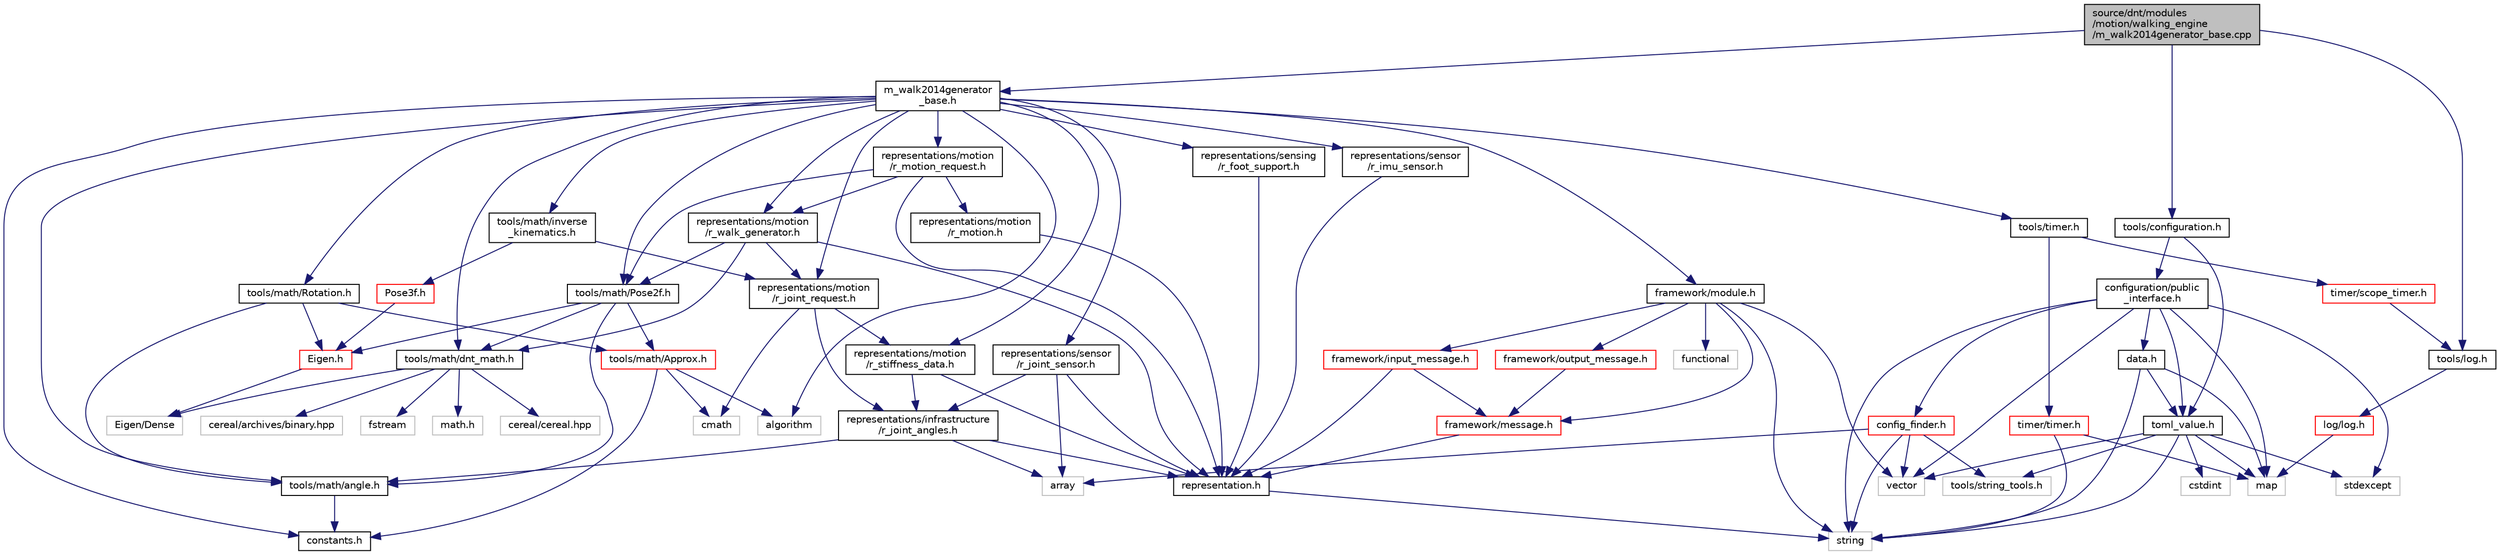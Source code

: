 digraph "source/dnt/modules/motion/walking_engine/m_walk2014generator_base.cpp"
{
  edge [fontname="Helvetica",fontsize="10",labelfontname="Helvetica",labelfontsize="10"];
  node [fontname="Helvetica",fontsize="10",shape=record];
  Node0 [label="source/dnt/modules\l/motion/walking_engine\l/m_walk2014generator_base.cpp",height=0.2,width=0.4,color="black", fillcolor="grey75", style="filled", fontcolor="black"];
  Node0 -> Node1 [color="midnightblue",fontsize="10",style="solid",fontname="Helvetica"];
  Node1 [label="m_walk2014generator\l_base.h",height=0.2,width=0.4,color="black", fillcolor="white", style="filled",URL="$m__walk2014generator__base_8h.html"];
  Node1 -> Node2 [color="midnightblue",fontsize="10",style="solid",fontname="Helvetica"];
  Node2 [label="algorithm",height=0.2,width=0.4,color="grey75", fillcolor="white", style="filled"];
  Node1 -> Node3 [color="midnightblue",fontsize="10",style="solid",fontname="Helvetica"];
  Node3 [label="framework/module.h",height=0.2,width=0.4,color="black", fillcolor="white", style="filled",URL="$module_8h.html"];
  Node3 -> Node4 [color="midnightblue",fontsize="10",style="solid",fontname="Helvetica"];
  Node4 [label="string",height=0.2,width=0.4,color="grey75", fillcolor="white", style="filled"];
  Node3 -> Node5 [color="midnightblue",fontsize="10",style="solid",fontname="Helvetica"];
  Node5 [label="vector",height=0.2,width=0.4,color="grey75", fillcolor="white", style="filled"];
  Node3 -> Node6 [color="midnightblue",fontsize="10",style="solid",fontname="Helvetica"];
  Node6 [label="functional",height=0.2,width=0.4,color="grey75", fillcolor="white", style="filled"];
  Node3 -> Node7 [color="midnightblue",fontsize="10",style="solid",fontname="Helvetica"];
  Node7 [label="framework/message.h",height=0.2,width=0.4,color="red", fillcolor="white", style="filled",URL="$message_8h.html"];
  Node7 -> Node10 [color="midnightblue",fontsize="10",style="solid",fontname="Helvetica"];
  Node10 [label="representation.h",height=0.2,width=0.4,color="black", fillcolor="white", style="filled",URL="$representation_8h.html"];
  Node10 -> Node4 [color="midnightblue",fontsize="10",style="solid",fontname="Helvetica"];
  Node3 -> Node11 [color="midnightblue",fontsize="10",style="solid",fontname="Helvetica"];
  Node11 [label="framework/input_message.h",height=0.2,width=0.4,color="red", fillcolor="white", style="filled",URL="$input__message_8h.html"];
  Node11 -> Node7 [color="midnightblue",fontsize="10",style="solid",fontname="Helvetica"];
  Node11 -> Node10 [color="midnightblue",fontsize="10",style="solid",fontname="Helvetica"];
  Node3 -> Node17 [color="midnightblue",fontsize="10",style="solid",fontname="Helvetica"];
  Node17 [label="framework/output_message.h",height=0.2,width=0.4,color="red", fillcolor="white", style="filled",URL="$output__message_8h.html"];
  Node17 -> Node7 [color="midnightblue",fontsize="10",style="solid",fontname="Helvetica"];
  Node1 -> Node25 [color="midnightblue",fontsize="10",style="solid",fontname="Helvetica"];
  Node25 [label="representations/sensing\l/r_foot_support.h",height=0.2,width=0.4,color="black", fillcolor="white", style="filled",URL="$r__foot__support_8h.html"];
  Node25 -> Node10 [color="midnightblue",fontsize="10",style="solid",fontname="Helvetica"];
  Node1 -> Node26 [color="midnightblue",fontsize="10",style="solid",fontname="Helvetica"];
  Node26 [label="representations/motion\l/r_joint_request.h",height=0.2,width=0.4,color="black", fillcolor="white", style="filled",URL="$r__joint__request_8h.html",tooltip="Taken from NaoDevils codebase. "];
  Node26 -> Node27 [color="midnightblue",fontsize="10",style="solid",fontname="Helvetica"];
  Node27 [label="representations/infrastructure\l/r_joint_angles.h",height=0.2,width=0.4,color="black", fillcolor="white", style="filled",URL="$r__joint__angles_8h.html",tooltip="Inspired by the NaoDevils codebase. "];
  Node27 -> Node10 [color="midnightblue",fontsize="10",style="solid",fontname="Helvetica"];
  Node27 -> Node28 [color="midnightblue",fontsize="10",style="solid",fontname="Helvetica"];
  Node28 [label="tools/math/angle.h",height=0.2,width=0.4,color="black", fillcolor="white", style="filled",URL="$angle_8h.html"];
  Node28 -> Node29 [color="midnightblue",fontsize="10",style="solid",fontname="Helvetica"];
  Node29 [label="constants.h",height=0.2,width=0.4,color="black", fillcolor="white", style="filled",URL="$constants_8h.html"];
  Node27 -> Node30 [color="midnightblue",fontsize="10",style="solid",fontname="Helvetica"];
  Node30 [label="array",height=0.2,width=0.4,color="grey75", fillcolor="white", style="filled"];
  Node26 -> Node31 [color="midnightblue",fontsize="10",style="solid",fontname="Helvetica"];
  Node31 [label="representations/motion\l/r_stiffness_data.h",height=0.2,width=0.4,color="black", fillcolor="white", style="filled",URL="$r__stiffness__data_8h.html",tooltip="Inspired by the NaoDevils codebase. "];
  Node31 -> Node10 [color="midnightblue",fontsize="10",style="solid",fontname="Helvetica"];
  Node31 -> Node27 [color="midnightblue",fontsize="10",style="solid",fontname="Helvetica"];
  Node26 -> Node32 [color="midnightblue",fontsize="10",style="solid",fontname="Helvetica"];
  Node32 [label="cmath",height=0.2,width=0.4,color="grey75", fillcolor="white", style="filled"];
  Node1 -> Node33 [color="midnightblue",fontsize="10",style="solid",fontname="Helvetica"];
  Node33 [label="representations/motion\l/r_motion_request.h",height=0.2,width=0.4,color="black", fillcolor="white", style="filled",URL="$r__motion__request_8h.html",tooltip="Contains the motion requested by the behavior engine. "];
  Node33 -> Node10 [color="midnightblue",fontsize="10",style="solid",fontname="Helvetica"];
  Node33 -> Node34 [color="midnightblue",fontsize="10",style="solid",fontname="Helvetica"];
  Node34 [label="representations/motion\l/r_motion.h",height=0.2,width=0.4,color="black", fillcolor="white", style="filled",URL="$r__motion_8h.html"];
  Node34 -> Node10 [color="midnightblue",fontsize="10",style="solid",fontname="Helvetica"];
  Node33 -> Node35 [color="midnightblue",fontsize="10",style="solid",fontname="Helvetica"];
  Node35 [label="representations/motion\l/r_walk_generator.h",height=0.2,width=0.4,color="black", fillcolor="white", style="filled",URL="$r__walk__generator_8h.html"];
  Node35 -> Node10 [color="midnightblue",fontsize="10",style="solid",fontname="Helvetica"];
  Node35 -> Node26 [color="midnightblue",fontsize="10",style="solid",fontname="Helvetica"];
  Node35 -> Node36 [color="midnightblue",fontsize="10",style="solid",fontname="Helvetica"];
  Node36 [label="tools/math/dnt_math.h",height=0.2,width=0.4,color="black", fillcolor="white", style="filled",URL="$dnt__math_8h.html"];
  Node36 -> Node37 [color="midnightblue",fontsize="10",style="solid",fontname="Helvetica"];
  Node37 [label="Eigen/Dense",height=0.2,width=0.4,color="grey75", fillcolor="white", style="filled"];
  Node36 -> Node38 [color="midnightblue",fontsize="10",style="solid",fontname="Helvetica"];
  Node38 [label="cereal/cereal.hpp",height=0.2,width=0.4,color="grey75", fillcolor="white", style="filled"];
  Node36 -> Node21 [color="midnightblue",fontsize="10",style="solid",fontname="Helvetica"];
  Node21 [label="cereal/archives/binary.hpp",height=0.2,width=0.4,color="grey75", fillcolor="white", style="filled"];
  Node36 -> Node39 [color="midnightblue",fontsize="10",style="solid",fontname="Helvetica"];
  Node39 [label="fstream",height=0.2,width=0.4,color="grey75", fillcolor="white", style="filled"];
  Node36 -> Node40 [color="midnightblue",fontsize="10",style="solid",fontname="Helvetica"];
  Node40 [label="math.h",height=0.2,width=0.4,color="grey75", fillcolor="white", style="filled"];
  Node35 -> Node41 [color="midnightblue",fontsize="10",style="solid",fontname="Helvetica"];
  Node41 [label="tools/math/Pose2f.h",height=0.2,width=0.4,color="black", fillcolor="white", style="filled",URL="$Pose2f_8h.html"];
  Node41 -> Node28 [color="midnightblue",fontsize="10",style="solid",fontname="Helvetica"];
  Node41 -> Node42 [color="midnightblue",fontsize="10",style="solid",fontname="Helvetica"];
  Node42 [label="Eigen.h",height=0.2,width=0.4,color="red", fillcolor="white", style="filled",URL="$math_2Eigen_8h.html"];
  Node42 -> Node37 [color="midnightblue",fontsize="10",style="solid",fontname="Helvetica"];
  Node41 -> Node44 [color="midnightblue",fontsize="10",style="solid",fontname="Helvetica"];
  Node44 [label="tools/math/Approx.h",height=0.2,width=0.4,color="red", fillcolor="white", style="filled",URL="$Approx_8h.html"];
  Node44 -> Node29 [color="midnightblue",fontsize="10",style="solid",fontname="Helvetica"];
  Node44 -> Node2 [color="midnightblue",fontsize="10",style="solid",fontname="Helvetica"];
  Node44 -> Node32 [color="midnightblue",fontsize="10",style="solid",fontname="Helvetica"];
  Node41 -> Node36 [color="midnightblue",fontsize="10",style="solid",fontname="Helvetica"];
  Node33 -> Node41 [color="midnightblue",fontsize="10",style="solid",fontname="Helvetica"];
  Node1 -> Node31 [color="midnightblue",fontsize="10",style="solid",fontname="Helvetica"];
  Node1 -> Node35 [color="midnightblue",fontsize="10",style="solid",fontname="Helvetica"];
  Node1 -> Node48 [color="midnightblue",fontsize="10",style="solid",fontname="Helvetica"];
  Node48 [label="representations/sensor\l/r_joint_sensor.h",height=0.2,width=0.4,color="black", fillcolor="white", style="filled",URL="$r__joint__sensor_8h.html"];
  Node48 -> Node10 [color="midnightblue",fontsize="10",style="solid",fontname="Helvetica"];
  Node48 -> Node27 [color="midnightblue",fontsize="10",style="solid",fontname="Helvetica"];
  Node48 -> Node30 [color="midnightblue",fontsize="10",style="solid",fontname="Helvetica"];
  Node1 -> Node49 [color="midnightblue",fontsize="10",style="solid",fontname="Helvetica"];
  Node49 [label="representations/sensor\l/r_imu_sensor.h",height=0.2,width=0.4,color="black", fillcolor="white", style="filled",URL="$r__imu__sensor_8h.html"];
  Node49 -> Node10 [color="midnightblue",fontsize="10",style="solid",fontname="Helvetica"];
  Node1 -> Node28 [color="midnightblue",fontsize="10",style="solid",fontname="Helvetica"];
  Node1 -> Node29 [color="midnightblue",fontsize="10",style="solid",fontname="Helvetica"];
  Node1 -> Node36 [color="midnightblue",fontsize="10",style="solid",fontname="Helvetica"];
  Node1 -> Node50 [color="midnightblue",fontsize="10",style="solid",fontname="Helvetica"];
  Node50 [label="tools/math/inverse\l_kinematics.h",height=0.2,width=0.4,color="black", fillcolor="white", style="filled",URL="$inverse__kinematics_8h.html"];
  Node50 -> Node51 [color="midnightblue",fontsize="10",style="solid",fontname="Helvetica"];
  Node51 [label="Pose3f.h",height=0.2,width=0.4,color="red", fillcolor="white", style="filled",URL="$Pose3f_8h.html"];
  Node51 -> Node42 [color="midnightblue",fontsize="10",style="solid",fontname="Helvetica"];
  Node50 -> Node26 [color="midnightblue",fontsize="10",style="solid",fontname="Helvetica"];
  Node1 -> Node41 [color="midnightblue",fontsize="10",style="solid",fontname="Helvetica"];
  Node1 -> Node53 [color="midnightblue",fontsize="10",style="solid",fontname="Helvetica"];
  Node53 [label="tools/math/Rotation.h",height=0.2,width=0.4,color="black", fillcolor="white", style="filled",URL="$Rotation_8h.html"];
  Node53 -> Node28 [color="midnightblue",fontsize="10",style="solid",fontname="Helvetica"];
  Node53 -> Node44 [color="midnightblue",fontsize="10",style="solid",fontname="Helvetica"];
  Node53 -> Node42 [color="midnightblue",fontsize="10",style="solid",fontname="Helvetica"];
  Node1 -> Node54 [color="midnightblue",fontsize="10",style="solid",fontname="Helvetica"];
  Node54 [label="tools/timer.h",height=0.2,width=0.4,color="black", fillcolor="white", style="filled",URL="$timer_8h.html"];
  Node54 -> Node55 [color="midnightblue",fontsize="10",style="solid",fontname="Helvetica"];
  Node55 [label="timer/timer.h",height=0.2,width=0.4,color="red", fillcolor="white", style="filled",URL="$timer_2timer_8h.html"];
  Node55 -> Node4 [color="midnightblue",fontsize="10",style="solid",fontname="Helvetica"];
  Node55 -> Node56 [color="midnightblue",fontsize="10",style="solid",fontname="Helvetica"];
  Node56 [label="map",height=0.2,width=0.4,color="grey75", fillcolor="white", style="filled"];
  Node54 -> Node57 [color="midnightblue",fontsize="10",style="solid",fontname="Helvetica"];
  Node57 [label="timer/scope_timer.h",height=0.2,width=0.4,color="red", fillcolor="white", style="filled",URL="$scope__timer_8h.html"];
  Node57 -> Node59 [color="midnightblue",fontsize="10",style="solid",fontname="Helvetica"];
  Node59 [label="tools/log.h",height=0.2,width=0.4,color="black", fillcolor="white", style="filled",URL="$log_8h.html"];
  Node59 -> Node60 [color="midnightblue",fontsize="10",style="solid",fontname="Helvetica"];
  Node60 [label="log/log.h",height=0.2,width=0.4,color="red", fillcolor="white", style="filled",URL="$log_2log_8h.html"];
  Node60 -> Node56 [color="midnightblue",fontsize="10",style="solid",fontname="Helvetica"];
  Node0 -> Node64 [color="midnightblue",fontsize="10",style="solid",fontname="Helvetica"];
  Node64 [label="tools/configuration.h",height=0.2,width=0.4,color="black", fillcolor="white", style="filled",URL="$configuration_8h.html"];
  Node64 -> Node65 [color="midnightblue",fontsize="10",style="solid",fontname="Helvetica"];
  Node65 [label="configuration/public\l_interface.h",height=0.2,width=0.4,color="black", fillcolor="white", style="filled",URL="$public__interface_8h.html"];
  Node65 -> Node56 [color="midnightblue",fontsize="10",style="solid",fontname="Helvetica"];
  Node65 -> Node66 [color="midnightblue",fontsize="10",style="solid",fontname="Helvetica"];
  Node66 [label="stdexcept",height=0.2,width=0.4,color="grey75", fillcolor="white", style="filled"];
  Node65 -> Node4 [color="midnightblue",fontsize="10",style="solid",fontname="Helvetica"];
  Node65 -> Node5 [color="midnightblue",fontsize="10",style="solid",fontname="Helvetica"];
  Node65 -> Node67 [color="midnightblue",fontsize="10",style="solid",fontname="Helvetica"];
  Node67 [label="data.h",height=0.2,width=0.4,color="black", fillcolor="white", style="filled",URL="$data_8h.html"];
  Node67 -> Node56 [color="midnightblue",fontsize="10",style="solid",fontname="Helvetica"];
  Node67 -> Node4 [color="midnightblue",fontsize="10",style="solid",fontname="Helvetica"];
  Node67 -> Node68 [color="midnightblue",fontsize="10",style="solid",fontname="Helvetica"];
  Node68 [label="toml_value.h",height=0.2,width=0.4,color="black", fillcolor="white", style="filled",URL="$toml__value_8h.html"];
  Node68 -> Node69 [color="midnightblue",fontsize="10",style="solid",fontname="Helvetica"];
  Node69 [label="cstdint",height=0.2,width=0.4,color="grey75", fillcolor="white", style="filled"];
  Node68 -> Node56 [color="midnightblue",fontsize="10",style="solid",fontname="Helvetica"];
  Node68 -> Node66 [color="midnightblue",fontsize="10",style="solid",fontname="Helvetica"];
  Node68 -> Node4 [color="midnightblue",fontsize="10",style="solid",fontname="Helvetica"];
  Node68 -> Node5 [color="midnightblue",fontsize="10",style="solid",fontname="Helvetica"];
  Node68 -> Node70 [color="midnightblue",fontsize="10",style="solid",fontname="Helvetica"];
  Node70 [label="tools/string_tools.h",height=0.2,width=0.4,color="grey75", fillcolor="white", style="filled"];
  Node65 -> Node68 [color="midnightblue",fontsize="10",style="solid",fontname="Helvetica"];
  Node65 -> Node71 [color="midnightblue",fontsize="10",style="solid",fontname="Helvetica"];
  Node71 [label="config_finder.h",height=0.2,width=0.4,color="red", fillcolor="white", style="filled",URL="$config__finder_8h.html"];
  Node71 -> Node30 [color="midnightblue",fontsize="10",style="solid",fontname="Helvetica"];
  Node71 -> Node4 [color="midnightblue",fontsize="10",style="solid",fontname="Helvetica"];
  Node71 -> Node5 [color="midnightblue",fontsize="10",style="solid",fontname="Helvetica"];
  Node71 -> Node70 [color="midnightblue",fontsize="10",style="solid",fontname="Helvetica"];
  Node64 -> Node68 [color="midnightblue",fontsize="10",style="solid",fontname="Helvetica"];
  Node0 -> Node59 [color="midnightblue",fontsize="10",style="solid",fontname="Helvetica"];
}
